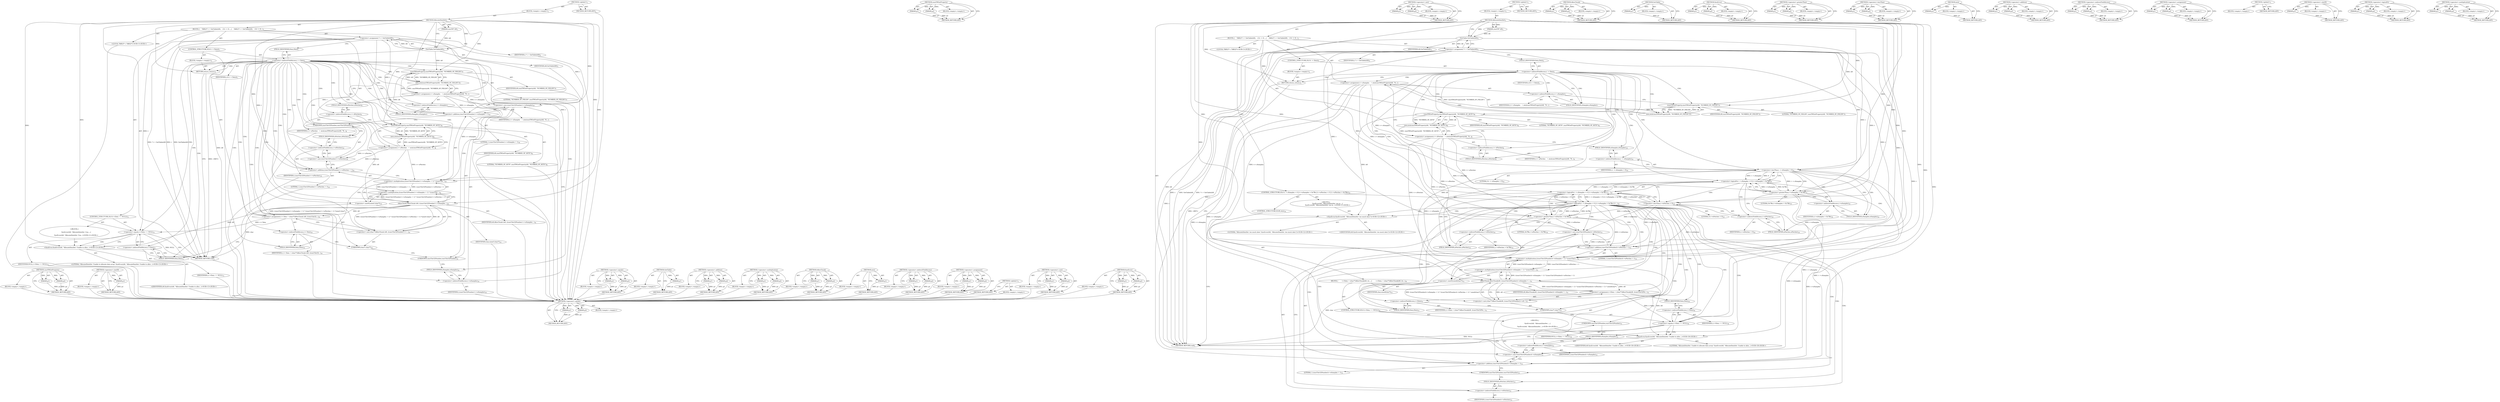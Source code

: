 digraph "&lt;operator&gt;.multiplication" {
vulnerable_121 [label=<(METHOD,cmsIT8GetProperty)>];
vulnerable_122 [label=<(PARAM,p1)>];
vulnerable_123 [label=<(PARAM,p2)>];
vulnerable_124 [label=<(BLOCK,&lt;empty&gt;,&lt;empty&gt;)>];
vulnerable_125 [label=<(METHOD_RETURN,ANY)>];
vulnerable_146 [label=<(METHOD,&lt;operator&gt;.sizeOf)>];
vulnerable_147 [label=<(PARAM,p1)>];
vulnerable_148 [label=<(BLOCK,&lt;empty&gt;,&lt;empty&gt;)>];
vulnerable_149 [label=<(METHOD_RETURN,ANY)>];
vulnerable_6 [label=<(METHOD,&lt;global&gt;)<SUB>1</SUB>>];
vulnerable_7 [label=<(BLOCK,&lt;empty&gt;,&lt;empty&gt;)<SUB>1</SUB>>];
vulnerable_8 [label=<(METHOD,AllocateDataSet)<SUB>1</SUB>>];
vulnerable_9 [label=<(PARAM,cmsIT8* it8)<SUB>1</SUB>>];
vulnerable_10 [label=<(BLOCK,{
    TABLE* t = GetTable(it8);

    if (t -&gt; D...,{
    TABLE* t = GetTable(it8);

    if (t -&gt; D...)<SUB>2</SUB>>];
vulnerable_11 [label="<(LOCAL,TABLE* t: TABLE*)<SUB>3</SUB>>"];
vulnerable_12 [label=<(&lt;operator&gt;.assignment,* t = GetTable(it8))<SUB>3</SUB>>];
vulnerable_13 [label=<(IDENTIFIER,t,* t = GetTable(it8))<SUB>3</SUB>>];
vulnerable_14 [label=<(GetTable,GetTable(it8))<SUB>3</SUB>>];
vulnerable_15 [label=<(IDENTIFIER,it8,GetTable(it8))<SUB>3</SUB>>];
vulnerable_16 [label=<(CONTROL_STRUCTURE,IF,if (t -&gt; Data))<SUB>5</SUB>>];
vulnerable_17 [label=<(&lt;operator&gt;.indirectFieldAccess,t -&gt; Data)<SUB>5</SUB>>];
vulnerable_18 [label=<(IDENTIFIER,t,if (t -&gt; Data))<SUB>5</SUB>>];
vulnerable_19 [label=<(FIELD_IDENTIFIER,Data,Data)<SUB>5</SUB>>];
vulnerable_20 [label=<(BLOCK,&lt;empty&gt;,&lt;empty&gt;)<SUB>5</SUB>>];
vulnerable_21 [label=<(RETURN,return;,return;)<SUB>5</SUB>>];
vulnerable_22 [label=<(&lt;operator&gt;.assignment,t-&gt; nSamples   = atoi(cmsIT8GetProperty(it8, &quot;N...)<SUB>7</SUB>>];
vulnerable_23 [label=<(&lt;operator&gt;.indirectFieldAccess,t-&gt; nSamples)<SUB>7</SUB>>];
vulnerable_24 [label=<(IDENTIFIER,t,t-&gt; nSamples   = atoi(cmsIT8GetProperty(it8, &quot;N...)<SUB>7</SUB>>];
vulnerable_25 [label=<(FIELD_IDENTIFIER,nSamples,nSamples)<SUB>7</SUB>>];
vulnerable_26 [label=<(atoi,atoi(cmsIT8GetProperty(it8, &quot;NUMBER_OF_FIELDS&quot;)))<SUB>7</SUB>>];
vulnerable_27 [label=<(cmsIT8GetProperty,cmsIT8GetProperty(it8, &quot;NUMBER_OF_FIELDS&quot;))<SUB>7</SUB>>];
vulnerable_28 [label=<(IDENTIFIER,it8,cmsIT8GetProperty(it8, &quot;NUMBER_OF_FIELDS&quot;))<SUB>7</SUB>>];
vulnerable_29 [label=<(LITERAL,&quot;NUMBER_OF_FIELDS&quot;,cmsIT8GetProperty(it8, &quot;NUMBER_OF_FIELDS&quot;))<SUB>7</SUB>>];
vulnerable_30 [label=<(&lt;operator&gt;.assignment,t-&gt; nPatches   = atoi(cmsIT8GetProperty(it8, &quot;N...)<SUB>8</SUB>>];
vulnerable_31 [label=<(&lt;operator&gt;.indirectFieldAccess,t-&gt; nPatches)<SUB>8</SUB>>];
vulnerable_32 [label=<(IDENTIFIER,t,t-&gt; nPatches   = atoi(cmsIT8GetProperty(it8, &quot;N...)<SUB>8</SUB>>];
vulnerable_33 [label=<(FIELD_IDENTIFIER,nPatches,nPatches)<SUB>8</SUB>>];
vulnerable_34 [label=<(atoi,atoi(cmsIT8GetProperty(it8, &quot;NUMBER_OF_SETS&quot;)))<SUB>8</SUB>>];
vulnerable_35 [label=<(cmsIT8GetProperty,cmsIT8GetProperty(it8, &quot;NUMBER_OF_SETS&quot;))<SUB>8</SUB>>];
vulnerable_36 [label=<(IDENTIFIER,it8,cmsIT8GetProperty(it8, &quot;NUMBER_OF_SETS&quot;))<SUB>8</SUB>>];
vulnerable_37 [label=<(LITERAL,&quot;NUMBER_OF_SETS&quot;,cmsIT8GetProperty(it8, &quot;NUMBER_OF_SETS&quot;))<SUB>8</SUB>>];
vulnerable_38 [label=<(&lt;operator&gt;.assignment,t-&gt; Data = (char**)AllocChunk (it8, ((cmsUInt32...)<SUB>10</SUB>>];
vulnerable_39 [label=<(&lt;operator&gt;.indirectFieldAccess,t-&gt; Data)<SUB>10</SUB>>];
vulnerable_40 [label=<(IDENTIFIER,t,t-&gt; Data = (char**)AllocChunk (it8, ((cmsUInt32...)<SUB>10</SUB>>];
vulnerable_41 [label=<(FIELD_IDENTIFIER,Data,Data)<SUB>10</SUB>>];
vulnerable_42 [label=<(&lt;operator&gt;.cast,(char**)AllocChunk (it8, ((cmsUInt32Number) t-&gt;...)<SUB>10</SUB>>];
vulnerable_43 [label=<(UNKNOWN,char**,char**)<SUB>10</SUB>>];
vulnerable_44 [label=<(AllocChunk,AllocChunk (it8, ((cmsUInt32Number) t-&gt;nSamples...)<SUB>10</SUB>>];
vulnerable_45 [label=<(IDENTIFIER,it8,AllocChunk (it8, ((cmsUInt32Number) t-&gt;nSamples...)<SUB>10</SUB>>];
vulnerable_46 [label=<(&lt;operator&gt;.multiplication,((cmsUInt32Number) t-&gt;nSamples + 1) * ((cmsUInt...)<SUB>10</SUB>>];
vulnerable_47 [label=<(&lt;operator&gt;.multiplication,((cmsUInt32Number) t-&gt;nSamples + 1) * ((cmsUInt...)<SUB>10</SUB>>];
vulnerable_48 [label=<(&lt;operator&gt;.addition,(cmsUInt32Number) t-&gt;nSamples + 1)<SUB>10</SUB>>];
vulnerable_49 [label=<(&lt;operator&gt;.cast,(cmsUInt32Number) t-&gt;nSamples)<SUB>10</SUB>>];
vulnerable_50 [label=<(UNKNOWN,cmsUInt32Number,cmsUInt32Number)<SUB>10</SUB>>];
vulnerable_51 [label=<(&lt;operator&gt;.indirectFieldAccess,t-&gt;nSamples)<SUB>10</SUB>>];
vulnerable_52 [label=<(IDENTIFIER,t,(cmsUInt32Number) t-&gt;nSamples)<SUB>10</SUB>>];
vulnerable_53 [label=<(FIELD_IDENTIFIER,nSamples,nSamples)<SUB>10</SUB>>];
vulnerable_54 [label=<(LITERAL,1,(cmsUInt32Number) t-&gt;nSamples + 1)<SUB>10</SUB>>];
vulnerable_55 [label=<(&lt;operator&gt;.addition,(cmsUInt32Number) t-&gt;nPatches + 1)<SUB>10</SUB>>];
vulnerable_56 [label=<(&lt;operator&gt;.cast,(cmsUInt32Number) t-&gt;nPatches)<SUB>10</SUB>>];
vulnerable_57 [label=<(UNKNOWN,cmsUInt32Number,cmsUInt32Number)<SUB>10</SUB>>];
vulnerable_58 [label=<(&lt;operator&gt;.indirectFieldAccess,t-&gt;nPatches)<SUB>10</SUB>>];
vulnerable_59 [label=<(IDENTIFIER,t,(cmsUInt32Number) t-&gt;nPatches)<SUB>10</SUB>>];
vulnerable_60 [label=<(FIELD_IDENTIFIER,nPatches,nPatches)<SUB>10</SUB>>];
vulnerable_61 [label=<(LITERAL,1,(cmsUInt32Number) t-&gt;nPatches + 1)<SUB>10</SUB>>];
vulnerable_62 [label=<(&lt;operator&gt;.sizeOf,sizeof (char*))<SUB>10</SUB>>];
vulnerable_63 [label=<(IDENTIFIER,char,sizeof (char*))<SUB>10</SUB>>];
vulnerable_64 [label=<(CONTROL_STRUCTURE,IF,if (t-&gt;Data == NULL))<SUB>11</SUB>>];
vulnerable_65 [label=<(&lt;operator&gt;.equals,t-&gt;Data == NULL)<SUB>11</SUB>>];
vulnerable_66 [label=<(&lt;operator&gt;.indirectFieldAccess,t-&gt;Data)<SUB>11</SUB>>];
vulnerable_67 [label=<(IDENTIFIER,t,t-&gt;Data == NULL)<SUB>11</SUB>>];
vulnerable_68 [label=<(FIELD_IDENTIFIER,Data,Data)<SUB>11</SUB>>];
vulnerable_69 [label=<(IDENTIFIER,NULL,t-&gt;Data == NULL)<SUB>11</SUB>>];
vulnerable_70 [label="<(BLOCK,{
 
        SynError(it8, &quot;AllocateDataSet: Una...,{
 
        SynError(it8, &quot;AllocateDataSet: Una...)<SUB>11</SUB>>"];
vulnerable_71 [label="<(SynError,SynError(it8, &quot;AllocateDataSet: Unable to alloc...)<SUB>13</SUB>>"];
vulnerable_72 [label="<(IDENTIFIER,it8,SynError(it8, &quot;AllocateDataSet: Unable to alloc...)<SUB>13</SUB>>"];
vulnerable_73 [label="<(LITERAL,&quot;AllocateDataSet: Unable to allocate data array&quot;,SynError(it8, &quot;AllocateDataSet: Unable to alloc...)<SUB>13</SUB>>"];
vulnerable_74 [label=<(METHOD_RETURN,void)<SUB>1</SUB>>];
vulnerable_76 [label=<(METHOD_RETURN,ANY)<SUB>1</SUB>>];
vulnerable_150 [label=<(METHOD,&lt;operator&gt;.equals)>];
vulnerable_151 [label=<(PARAM,p1)>];
vulnerable_152 [label=<(PARAM,p2)>];
vulnerable_153 [label=<(BLOCK,&lt;empty&gt;,&lt;empty&gt;)>];
vulnerable_154 [label=<(METHOD_RETURN,ANY)>];
vulnerable_108 [label=<(METHOD,GetTable)>];
vulnerable_109 [label=<(PARAM,p1)>];
vulnerable_110 [label=<(BLOCK,&lt;empty&gt;,&lt;empty&gt;)>];
vulnerable_111 [label=<(METHOD_RETURN,ANY)>];
vulnerable_141 [label=<(METHOD,&lt;operator&gt;.addition)>];
vulnerable_142 [label=<(PARAM,p1)>];
vulnerable_143 [label=<(PARAM,p2)>];
vulnerable_144 [label=<(BLOCK,&lt;empty&gt;,&lt;empty&gt;)>];
vulnerable_145 [label=<(METHOD_RETURN,ANY)>];
vulnerable_136 [label=<(METHOD,&lt;operator&gt;.multiplication)>];
vulnerable_137 [label=<(PARAM,p1)>];
vulnerable_138 [label=<(PARAM,p2)>];
vulnerable_139 [label=<(BLOCK,&lt;empty&gt;,&lt;empty&gt;)>];
vulnerable_140 [label=<(METHOD_RETURN,ANY)>];
vulnerable_131 [label=<(METHOD,AllocChunk)>];
vulnerable_132 [label=<(PARAM,p1)>];
vulnerable_133 [label=<(PARAM,p2)>];
vulnerable_134 [label=<(BLOCK,&lt;empty&gt;,&lt;empty&gt;)>];
vulnerable_135 [label=<(METHOD_RETURN,ANY)>];
vulnerable_117 [label=<(METHOD,atoi)>];
vulnerable_118 [label=<(PARAM,p1)>];
vulnerable_119 [label=<(BLOCK,&lt;empty&gt;,&lt;empty&gt;)>];
vulnerable_120 [label=<(METHOD_RETURN,ANY)>];
vulnerable_112 [label=<(METHOD,&lt;operator&gt;.indirectFieldAccess)>];
vulnerable_113 [label=<(PARAM,p1)>];
vulnerable_114 [label=<(PARAM,p2)>];
vulnerable_115 [label=<(BLOCK,&lt;empty&gt;,&lt;empty&gt;)>];
vulnerable_116 [label=<(METHOD_RETURN,ANY)>];
vulnerable_103 [label=<(METHOD,&lt;operator&gt;.assignment)>];
vulnerable_104 [label=<(PARAM,p1)>];
vulnerable_105 [label=<(PARAM,p2)>];
vulnerable_106 [label=<(BLOCK,&lt;empty&gt;,&lt;empty&gt;)>];
vulnerable_107 [label=<(METHOD_RETURN,ANY)>];
vulnerable_97 [label=<(METHOD,&lt;global&gt;)<SUB>1</SUB>>];
vulnerable_98 [label=<(BLOCK,&lt;empty&gt;,&lt;empty&gt;)>];
vulnerable_99 [label=<(METHOD_RETURN,ANY)>];
vulnerable_126 [label=<(METHOD,&lt;operator&gt;.cast)>];
vulnerable_127 [label=<(PARAM,p1)>];
vulnerable_128 [label=<(PARAM,p2)>];
vulnerable_129 [label=<(BLOCK,&lt;empty&gt;,&lt;empty&gt;)>];
vulnerable_130 [label=<(METHOD_RETURN,ANY)>];
vulnerable_155 [label=<(METHOD,SynError)>];
vulnerable_156 [label=<(PARAM,p1)>];
vulnerable_157 [label=<(PARAM,p2)>];
vulnerable_158 [label=<(BLOCK,&lt;empty&gt;,&lt;empty&gt;)>];
vulnerable_159 [label=<(METHOD_RETURN,ANY)>];
fixed_202 [label=<(METHOD,&lt;operator&gt;.equals)>];
fixed_203 [label=<(PARAM,p1)>];
fixed_204 [label=<(PARAM,p2)>];
fixed_205 [label=<(BLOCK,&lt;empty&gt;,&lt;empty&gt;)>];
fixed_206 [label=<(METHOD_RETURN,ANY)>];
fixed_153 [label=<(METHOD,cmsIT8GetProperty)>];
fixed_154 [label=<(PARAM,p1)>];
fixed_155 [label=<(PARAM,p2)>];
fixed_156 [label=<(BLOCK,&lt;empty&gt;,&lt;empty&gt;)>];
fixed_157 [label=<(METHOD_RETURN,ANY)>];
fixed_178 [label=<(METHOD,&lt;operator&gt;.cast)>];
fixed_179 [label=<(PARAM,p1)>];
fixed_180 [label=<(PARAM,p2)>];
fixed_181 [label=<(BLOCK,&lt;empty&gt;,&lt;empty&gt;)>];
fixed_182 [label=<(METHOD_RETURN,ANY)>];
fixed_6 [label=<(METHOD,&lt;global&gt;)<SUB>1</SUB>>];
fixed_7 [label=<(BLOCK,&lt;empty&gt;,&lt;empty&gt;)<SUB>1</SUB>>];
fixed_8 [label=<(METHOD,AllocateDataSet)<SUB>1</SUB>>];
fixed_9 [label=<(PARAM,cmsIT8* it8)<SUB>1</SUB>>];
fixed_10 [label=<(BLOCK,{
    TABLE* t = GetTable(it8);

    if (t -&gt; D...,{
    TABLE* t = GetTable(it8);

    if (t -&gt; D...)<SUB>2</SUB>>];
fixed_11 [label="<(LOCAL,TABLE* t: TABLE*)<SUB>3</SUB>>"];
fixed_12 [label=<(&lt;operator&gt;.assignment,* t = GetTable(it8))<SUB>3</SUB>>];
fixed_13 [label=<(IDENTIFIER,t,* t = GetTable(it8))<SUB>3</SUB>>];
fixed_14 [label=<(GetTable,GetTable(it8))<SUB>3</SUB>>];
fixed_15 [label=<(IDENTIFIER,it8,GetTable(it8))<SUB>3</SUB>>];
fixed_16 [label=<(CONTROL_STRUCTURE,IF,if (t -&gt; Data))<SUB>5</SUB>>];
fixed_17 [label=<(&lt;operator&gt;.indirectFieldAccess,t -&gt; Data)<SUB>5</SUB>>];
fixed_18 [label=<(IDENTIFIER,t,if (t -&gt; Data))<SUB>5</SUB>>];
fixed_19 [label=<(FIELD_IDENTIFIER,Data,Data)<SUB>5</SUB>>];
fixed_20 [label=<(BLOCK,&lt;empty&gt;,&lt;empty&gt;)<SUB>5</SUB>>];
fixed_21 [label=<(RETURN,return;,return;)<SUB>5</SUB>>];
fixed_22 [label=<(&lt;operator&gt;.assignment,t-&gt; nSamples   = atoi(cmsIT8GetProperty(it8, &quot;N...)<SUB>7</SUB>>];
fixed_23 [label=<(&lt;operator&gt;.indirectFieldAccess,t-&gt; nSamples)<SUB>7</SUB>>];
fixed_24 [label=<(IDENTIFIER,t,t-&gt; nSamples   = atoi(cmsIT8GetProperty(it8, &quot;N...)<SUB>7</SUB>>];
fixed_25 [label=<(FIELD_IDENTIFIER,nSamples,nSamples)<SUB>7</SUB>>];
fixed_26 [label=<(atoi,atoi(cmsIT8GetProperty(it8, &quot;NUMBER_OF_FIELDS&quot;)))<SUB>7</SUB>>];
fixed_27 [label=<(cmsIT8GetProperty,cmsIT8GetProperty(it8, &quot;NUMBER_OF_FIELDS&quot;))<SUB>7</SUB>>];
fixed_28 [label=<(IDENTIFIER,it8,cmsIT8GetProperty(it8, &quot;NUMBER_OF_FIELDS&quot;))<SUB>7</SUB>>];
fixed_29 [label=<(LITERAL,&quot;NUMBER_OF_FIELDS&quot;,cmsIT8GetProperty(it8, &quot;NUMBER_OF_FIELDS&quot;))<SUB>7</SUB>>];
fixed_30 [label=<(&lt;operator&gt;.assignment,t-&gt; nPatches   = atoi(cmsIT8GetProperty(it8, &quot;N...)<SUB>8</SUB>>];
fixed_31 [label=<(&lt;operator&gt;.indirectFieldAccess,t-&gt; nPatches)<SUB>8</SUB>>];
fixed_32 [label=<(IDENTIFIER,t,t-&gt; nPatches   = atoi(cmsIT8GetProperty(it8, &quot;N...)<SUB>8</SUB>>];
fixed_33 [label=<(FIELD_IDENTIFIER,nPatches,nPatches)<SUB>8</SUB>>];
fixed_34 [label=<(atoi,atoi(cmsIT8GetProperty(it8, &quot;NUMBER_OF_SETS&quot;)))<SUB>8</SUB>>];
fixed_35 [label=<(cmsIT8GetProperty,cmsIT8GetProperty(it8, &quot;NUMBER_OF_SETS&quot;))<SUB>8</SUB>>];
fixed_36 [label=<(IDENTIFIER,it8,cmsIT8GetProperty(it8, &quot;NUMBER_OF_SETS&quot;))<SUB>8</SUB>>];
fixed_37 [label=<(LITERAL,&quot;NUMBER_OF_SETS&quot;,cmsIT8GetProperty(it8, &quot;NUMBER_OF_SETS&quot;))<SUB>8</SUB>>];
fixed_38 [label=<(CONTROL_STRUCTURE,IF,if (t -&gt; nSamples &lt; 0 || t-&gt;nSamples &gt; 0x7ffe || t-&gt;nPatches &lt; 0 || t-&gt;nPatches &gt; 0x7ffe))<SUB>10</SUB>>];
fixed_39 [label=<(&lt;operator&gt;.logicalOr,t -&gt; nSamples &lt; 0 || t-&gt;nSamples &gt; 0x7ffe || t-...)<SUB>10</SUB>>];
fixed_40 [label=<(&lt;operator&gt;.logicalOr,t -&gt; nSamples &lt; 0 || t-&gt;nSamples &gt; 0x7ffe || t-...)<SUB>10</SUB>>];
fixed_41 [label=<(&lt;operator&gt;.logicalOr,t -&gt; nSamples &lt; 0 || t-&gt;nSamples &gt; 0x7ffe)<SUB>10</SUB>>];
fixed_42 [label=<(&lt;operator&gt;.lessThan,t -&gt; nSamples &lt; 0)<SUB>10</SUB>>];
fixed_43 [label=<(&lt;operator&gt;.indirectFieldAccess,t -&gt; nSamples)<SUB>10</SUB>>];
fixed_44 [label=<(IDENTIFIER,t,t -&gt; nSamples &lt; 0)<SUB>10</SUB>>];
fixed_45 [label=<(FIELD_IDENTIFIER,nSamples,nSamples)<SUB>10</SUB>>];
fixed_46 [label=<(LITERAL,0,t -&gt; nSamples &lt; 0)<SUB>10</SUB>>];
fixed_47 [label=<(&lt;operator&gt;.greaterThan,t-&gt;nSamples &gt; 0x7ffe)<SUB>10</SUB>>];
fixed_48 [label=<(&lt;operator&gt;.indirectFieldAccess,t-&gt;nSamples)<SUB>10</SUB>>];
fixed_49 [label=<(IDENTIFIER,t,t-&gt;nSamples &gt; 0x7ffe)<SUB>10</SUB>>];
fixed_50 [label=<(FIELD_IDENTIFIER,nSamples,nSamples)<SUB>10</SUB>>];
fixed_51 [label=<(LITERAL,0x7ffe,t-&gt;nSamples &gt; 0x7ffe)<SUB>10</SUB>>];
fixed_52 [label=<(&lt;operator&gt;.lessThan,t-&gt;nPatches &lt; 0)<SUB>10</SUB>>];
fixed_53 [label=<(&lt;operator&gt;.indirectFieldAccess,t-&gt;nPatches)<SUB>10</SUB>>];
fixed_54 [label=<(IDENTIFIER,t,t-&gt;nPatches &lt; 0)<SUB>10</SUB>>];
fixed_55 [label=<(FIELD_IDENTIFIER,nPatches,nPatches)<SUB>10</SUB>>];
fixed_56 [label=<(LITERAL,0,t-&gt;nPatches &lt; 0)<SUB>10</SUB>>];
fixed_57 [label=<(&lt;operator&gt;.greaterThan,t-&gt;nPatches &gt; 0x7ffe)<SUB>10</SUB>>];
fixed_58 [label=<(&lt;operator&gt;.indirectFieldAccess,t-&gt;nPatches)<SUB>10</SUB>>];
fixed_59 [label=<(IDENTIFIER,t,t-&gt;nPatches &gt; 0x7ffe)<SUB>10</SUB>>];
fixed_60 [label=<(FIELD_IDENTIFIER,nPatches,nPatches)<SUB>10</SUB>>];
fixed_61 [label=<(LITERAL,0x7ffe,t-&gt;nPatches &gt; 0x7ffe)<SUB>10</SUB>>];
fixed_62 [label="<(BLOCK,{
        SynError(it8, &quot;AllocateDataSet: too m...,{
        SynError(it8, &quot;AllocateDataSet: too m...)<SUB>11</SUB>>"];
fixed_63 [label="<(SynError,SynError(it8, &quot;AllocateDataSet: too much data&quot;))<SUB>12</SUB>>"];
fixed_64 [label="<(IDENTIFIER,it8,SynError(it8, &quot;AllocateDataSet: too much data&quot;))<SUB>12</SUB>>"];
fixed_65 [label="<(LITERAL,&quot;AllocateDataSet: too much data&quot;,SynError(it8, &quot;AllocateDataSet: too much data&quot;))<SUB>12</SUB>>"];
fixed_66 [label=<(CONTROL_STRUCTURE,ELSE,else)<SUB>14</SUB>>];
fixed_67 [label=<(BLOCK,{
        t-&gt;Data = (char**)AllocChunk(it8, ((c...,{
        t-&gt;Data = (char**)AllocChunk(it8, ((c...)<SUB>14</SUB>>];
fixed_68 [label=<(&lt;operator&gt;.assignment,t-&gt;Data = (char**)AllocChunk(it8, ((cmsUInt32Nu...)<SUB>15</SUB>>];
fixed_69 [label=<(&lt;operator&gt;.indirectFieldAccess,t-&gt;Data)<SUB>15</SUB>>];
fixed_70 [label=<(IDENTIFIER,t,t-&gt;Data = (char**)AllocChunk(it8, ((cmsUInt32Nu...)<SUB>15</SUB>>];
fixed_71 [label=<(FIELD_IDENTIFIER,Data,Data)<SUB>15</SUB>>];
fixed_72 [label=<(&lt;operator&gt;.cast,(char**)AllocChunk(it8, ((cmsUInt32Number)t-&gt;nS...)<SUB>15</SUB>>];
fixed_73 [label=<(UNKNOWN,char**,char**)<SUB>15</SUB>>];
fixed_74 [label=<(AllocChunk,AllocChunk(it8, ((cmsUInt32Number)t-&gt;nSamples +...)<SUB>15</SUB>>];
fixed_75 [label=<(IDENTIFIER,it8,AllocChunk(it8, ((cmsUInt32Number)t-&gt;nSamples +...)<SUB>15</SUB>>];
fixed_76 [label=<(&lt;operator&gt;.multiplication,((cmsUInt32Number)t-&gt;nSamples + 1) * ((cmsUInt3...)<SUB>15</SUB>>];
fixed_77 [label=<(&lt;operator&gt;.multiplication,((cmsUInt32Number)t-&gt;nSamples + 1) * ((cmsUInt3...)<SUB>15</SUB>>];
fixed_78 [label=<(&lt;operator&gt;.addition,(cmsUInt32Number)t-&gt;nSamples + 1)<SUB>15</SUB>>];
fixed_79 [label=<(&lt;operator&gt;.cast,(cmsUInt32Number)t-&gt;nSamples)<SUB>15</SUB>>];
fixed_80 [label=<(UNKNOWN,cmsUInt32Number,cmsUInt32Number)<SUB>15</SUB>>];
fixed_81 [label=<(&lt;operator&gt;.indirectFieldAccess,t-&gt;nSamples)<SUB>15</SUB>>];
fixed_82 [label=<(IDENTIFIER,t,(cmsUInt32Number)t-&gt;nSamples)<SUB>15</SUB>>];
fixed_83 [label=<(FIELD_IDENTIFIER,nSamples,nSamples)<SUB>15</SUB>>];
fixed_84 [label=<(LITERAL,1,(cmsUInt32Number)t-&gt;nSamples + 1)<SUB>15</SUB>>];
fixed_85 [label=<(&lt;operator&gt;.addition,(cmsUInt32Number)t-&gt;nPatches + 1)<SUB>15</SUB>>];
fixed_86 [label=<(&lt;operator&gt;.cast,(cmsUInt32Number)t-&gt;nPatches)<SUB>15</SUB>>];
fixed_87 [label=<(UNKNOWN,cmsUInt32Number,cmsUInt32Number)<SUB>15</SUB>>];
fixed_88 [label=<(&lt;operator&gt;.indirectFieldAccess,t-&gt;nPatches)<SUB>15</SUB>>];
fixed_89 [label=<(IDENTIFIER,t,(cmsUInt32Number)t-&gt;nPatches)<SUB>15</SUB>>];
fixed_90 [label=<(FIELD_IDENTIFIER,nPatches,nPatches)<SUB>15</SUB>>];
fixed_91 [label=<(LITERAL,1,(cmsUInt32Number)t-&gt;nPatches + 1)<SUB>15</SUB>>];
fixed_92 [label=<(&lt;operator&gt;.sizeOf,sizeof(char*))<SUB>15</SUB>>];
fixed_93 [label=<(IDENTIFIER,char,sizeof(char*))<SUB>15</SUB>>];
fixed_94 [label=<(CONTROL_STRUCTURE,IF,if (t-&gt;Data == NULL))<SUB>16</SUB>>];
fixed_95 [label=<(&lt;operator&gt;.equals,t-&gt;Data == NULL)<SUB>16</SUB>>];
fixed_96 [label=<(&lt;operator&gt;.indirectFieldAccess,t-&gt;Data)<SUB>16</SUB>>];
fixed_97 [label=<(IDENTIFIER,t,t-&gt;Data == NULL)<SUB>16</SUB>>];
fixed_98 [label=<(FIELD_IDENTIFIER,Data,Data)<SUB>16</SUB>>];
fixed_99 [label=<(IDENTIFIER,NULL,t-&gt;Data == NULL)<SUB>16</SUB>>];
fixed_100 [label="<(BLOCK,{
 
            SynError(it8, &quot;AllocateDataSet:...,{
 
            SynError(it8, &quot;AllocateDataSet:...)<SUB>16</SUB>>"];
fixed_101 [label="<(SynError,SynError(it8, &quot;AllocateDataSet: Unable to alloc...)<SUB>18</SUB>>"];
fixed_102 [label="<(IDENTIFIER,it8,SynError(it8, &quot;AllocateDataSet: Unable to alloc...)<SUB>18</SUB>>"];
fixed_103 [label="<(LITERAL,&quot;AllocateDataSet: Unable to allocate data array&quot;,SynError(it8, &quot;AllocateDataSet: Unable to alloc...)<SUB>18</SUB>>"];
fixed_104 [label=<(METHOD_RETURN,void)<SUB>1</SUB>>];
fixed_106 [label=<(METHOD_RETURN,ANY)<SUB>1</SUB>>];
fixed_183 [label=<(METHOD,AllocChunk)>];
fixed_184 [label=<(PARAM,p1)>];
fixed_185 [label=<(PARAM,p2)>];
fixed_186 [label=<(BLOCK,&lt;empty&gt;,&lt;empty&gt;)>];
fixed_187 [label=<(METHOD_RETURN,ANY)>];
fixed_140 [label=<(METHOD,GetTable)>];
fixed_141 [label=<(PARAM,p1)>];
fixed_142 [label=<(BLOCK,&lt;empty&gt;,&lt;empty&gt;)>];
fixed_143 [label=<(METHOD_RETURN,ANY)>];
fixed_173 [label=<(METHOD,SynError)>];
fixed_174 [label=<(PARAM,p1)>];
fixed_175 [label=<(PARAM,p2)>];
fixed_176 [label=<(BLOCK,&lt;empty&gt;,&lt;empty&gt;)>];
fixed_177 [label=<(METHOD_RETURN,ANY)>];
fixed_168 [label=<(METHOD,&lt;operator&gt;.greaterThan)>];
fixed_169 [label=<(PARAM,p1)>];
fixed_170 [label=<(PARAM,p2)>];
fixed_171 [label=<(BLOCK,&lt;empty&gt;,&lt;empty&gt;)>];
fixed_172 [label=<(METHOD_RETURN,ANY)>];
fixed_163 [label=<(METHOD,&lt;operator&gt;.lessThan)>];
fixed_164 [label=<(PARAM,p1)>];
fixed_165 [label=<(PARAM,p2)>];
fixed_166 [label=<(BLOCK,&lt;empty&gt;,&lt;empty&gt;)>];
fixed_167 [label=<(METHOD_RETURN,ANY)>];
fixed_149 [label=<(METHOD,atoi)>];
fixed_150 [label=<(PARAM,p1)>];
fixed_151 [label=<(BLOCK,&lt;empty&gt;,&lt;empty&gt;)>];
fixed_152 [label=<(METHOD_RETURN,ANY)>];
fixed_193 [label=<(METHOD,&lt;operator&gt;.addition)>];
fixed_194 [label=<(PARAM,p1)>];
fixed_195 [label=<(PARAM,p2)>];
fixed_196 [label=<(BLOCK,&lt;empty&gt;,&lt;empty&gt;)>];
fixed_197 [label=<(METHOD_RETURN,ANY)>];
fixed_144 [label=<(METHOD,&lt;operator&gt;.indirectFieldAccess)>];
fixed_145 [label=<(PARAM,p1)>];
fixed_146 [label=<(PARAM,p2)>];
fixed_147 [label=<(BLOCK,&lt;empty&gt;,&lt;empty&gt;)>];
fixed_148 [label=<(METHOD_RETURN,ANY)>];
fixed_135 [label=<(METHOD,&lt;operator&gt;.assignment)>];
fixed_136 [label=<(PARAM,p1)>];
fixed_137 [label=<(PARAM,p2)>];
fixed_138 [label=<(BLOCK,&lt;empty&gt;,&lt;empty&gt;)>];
fixed_139 [label=<(METHOD_RETURN,ANY)>];
fixed_129 [label=<(METHOD,&lt;global&gt;)<SUB>1</SUB>>];
fixed_130 [label=<(BLOCK,&lt;empty&gt;,&lt;empty&gt;)>];
fixed_131 [label=<(METHOD_RETURN,ANY)>];
fixed_198 [label=<(METHOD,&lt;operator&gt;.sizeOf)>];
fixed_199 [label=<(PARAM,p1)>];
fixed_200 [label=<(BLOCK,&lt;empty&gt;,&lt;empty&gt;)>];
fixed_201 [label=<(METHOD_RETURN,ANY)>];
fixed_158 [label=<(METHOD,&lt;operator&gt;.logicalOr)>];
fixed_159 [label=<(PARAM,p1)>];
fixed_160 [label=<(PARAM,p2)>];
fixed_161 [label=<(BLOCK,&lt;empty&gt;,&lt;empty&gt;)>];
fixed_162 [label=<(METHOD_RETURN,ANY)>];
fixed_188 [label=<(METHOD,&lt;operator&gt;.multiplication)>];
fixed_189 [label=<(PARAM,p1)>];
fixed_190 [label=<(PARAM,p2)>];
fixed_191 [label=<(BLOCK,&lt;empty&gt;,&lt;empty&gt;)>];
fixed_192 [label=<(METHOD_RETURN,ANY)>];
vulnerable_121 -> vulnerable_122  [key=0, label="AST: "];
vulnerable_121 -> vulnerable_122  [key=1, label="DDG: "];
vulnerable_121 -> vulnerable_124  [key=0, label="AST: "];
vulnerable_121 -> vulnerable_123  [key=0, label="AST: "];
vulnerable_121 -> vulnerable_123  [key=1, label="DDG: "];
vulnerable_121 -> vulnerable_125  [key=0, label="AST: "];
vulnerable_121 -> vulnerable_125  [key=1, label="CFG: "];
vulnerable_122 -> vulnerable_125  [key=0, label="DDG: p1"];
vulnerable_123 -> vulnerable_125  [key=0, label="DDG: p2"];
vulnerable_124 -> fixed_202  [key=0];
vulnerable_125 -> fixed_202  [key=0];
vulnerable_146 -> vulnerable_147  [key=0, label="AST: "];
vulnerable_146 -> vulnerable_147  [key=1, label="DDG: "];
vulnerable_146 -> vulnerable_148  [key=0, label="AST: "];
vulnerable_146 -> vulnerable_149  [key=0, label="AST: "];
vulnerable_146 -> vulnerable_149  [key=1, label="CFG: "];
vulnerable_147 -> vulnerable_149  [key=0, label="DDG: p1"];
vulnerable_148 -> fixed_202  [key=0];
vulnerable_149 -> fixed_202  [key=0];
vulnerable_6 -> vulnerable_7  [key=0, label="AST: "];
vulnerable_6 -> vulnerable_76  [key=0, label="AST: "];
vulnerable_6 -> vulnerable_76  [key=1, label="CFG: "];
vulnerable_7 -> vulnerable_8  [key=0, label="AST: "];
vulnerable_8 -> vulnerable_9  [key=0, label="AST: "];
vulnerable_8 -> vulnerable_9  [key=1, label="DDG: "];
vulnerable_8 -> vulnerable_10  [key=0, label="AST: "];
vulnerable_8 -> vulnerable_74  [key=0, label="AST: "];
vulnerable_8 -> vulnerable_14  [key=0, label="CFG: "];
vulnerable_8 -> vulnerable_14  [key=1, label="DDG: "];
vulnerable_8 -> vulnerable_21  [key=0, label="DDG: "];
vulnerable_8 -> vulnerable_65  [key=0, label="DDG: "];
vulnerable_8 -> vulnerable_27  [key=0, label="DDG: "];
vulnerable_8 -> vulnerable_35  [key=0, label="DDG: "];
vulnerable_8 -> vulnerable_44  [key=0, label="DDG: "];
vulnerable_8 -> vulnerable_71  [key=0, label="DDG: "];
vulnerable_8 -> vulnerable_47  [key=0, label="DDG: "];
vulnerable_8 -> vulnerable_48  [key=0, label="DDG: "];
vulnerable_8 -> vulnerable_55  [key=0, label="DDG: "];
vulnerable_9 -> vulnerable_14  [key=0, label="DDG: it8"];
vulnerable_10 -> vulnerable_11  [key=0, label="AST: "];
vulnerable_10 -> vulnerable_12  [key=0, label="AST: "];
vulnerable_10 -> vulnerable_16  [key=0, label="AST: "];
vulnerable_10 -> vulnerable_22  [key=0, label="AST: "];
vulnerable_10 -> vulnerable_30  [key=0, label="AST: "];
vulnerable_10 -> vulnerable_38  [key=0, label="AST: "];
vulnerable_10 -> vulnerable_64  [key=0, label="AST: "];
vulnerable_11 -> fixed_202  [key=0];
vulnerable_12 -> vulnerable_13  [key=0, label="AST: "];
vulnerable_12 -> vulnerable_14  [key=0, label="AST: "];
vulnerable_12 -> vulnerable_19  [key=0, label="CFG: "];
vulnerable_12 -> vulnerable_74  [key=0, label="DDG: t"];
vulnerable_12 -> vulnerable_74  [key=1, label="DDG: GetTable(it8)"];
vulnerable_12 -> vulnerable_74  [key=2, label="DDG: * t = GetTable(it8)"];
vulnerable_12 -> vulnerable_65  [key=0, label="DDG: t"];
vulnerable_12 -> vulnerable_47  [key=0, label="DDG: t"];
vulnerable_12 -> vulnerable_48  [key=0, label="DDG: t"];
vulnerable_12 -> vulnerable_55  [key=0, label="DDG: t"];
vulnerable_12 -> vulnerable_49  [key=0, label="DDG: t"];
vulnerable_12 -> vulnerable_56  [key=0, label="DDG: t"];
vulnerable_13 -> fixed_202  [key=0];
vulnerable_14 -> vulnerable_15  [key=0, label="AST: "];
vulnerable_14 -> vulnerable_12  [key=0, label="CFG: "];
vulnerable_14 -> vulnerable_12  [key=1, label="DDG: it8"];
vulnerable_14 -> vulnerable_74  [key=0, label="DDG: it8"];
vulnerable_14 -> vulnerable_27  [key=0, label="DDG: it8"];
vulnerable_15 -> fixed_202  [key=0];
vulnerable_16 -> vulnerable_17  [key=0, label="AST: "];
vulnerable_16 -> vulnerable_20  [key=0, label="AST: "];
vulnerable_17 -> vulnerable_18  [key=0, label="AST: "];
vulnerable_17 -> vulnerable_19  [key=0, label="AST: "];
vulnerable_17 -> vulnerable_21  [key=0, label="CFG: "];
vulnerable_17 -> vulnerable_21  [key=1, label="CDG: "];
vulnerable_17 -> vulnerable_25  [key=0, label="CFG: "];
vulnerable_17 -> vulnerable_25  [key=1, label="CDG: "];
vulnerable_17 -> vulnerable_47  [key=0, label="CDG: "];
vulnerable_17 -> vulnerable_30  [key=0, label="CDG: "];
vulnerable_17 -> vulnerable_34  [key=0, label="CDG: "];
vulnerable_17 -> vulnerable_48  [key=0, label="CDG: "];
vulnerable_17 -> vulnerable_68  [key=0, label="CDG: "];
vulnerable_17 -> vulnerable_49  [key=0, label="CDG: "];
vulnerable_17 -> vulnerable_60  [key=0, label="CDG: "];
vulnerable_17 -> vulnerable_26  [key=0, label="CDG: "];
vulnerable_17 -> vulnerable_42  [key=0, label="CDG: "];
vulnerable_17 -> vulnerable_51  [key=0, label="CDG: "];
vulnerable_17 -> vulnerable_57  [key=0, label="CDG: "];
vulnerable_17 -> vulnerable_66  [key=0, label="CDG: "];
vulnerable_17 -> vulnerable_46  [key=0, label="CDG: "];
vulnerable_17 -> vulnerable_38  [key=0, label="CDG: "];
vulnerable_17 -> vulnerable_56  [key=0, label="CDG: "];
vulnerable_17 -> vulnerable_22  [key=0, label="CDG: "];
vulnerable_17 -> vulnerable_27  [key=0, label="CDG: "];
vulnerable_17 -> vulnerable_65  [key=0, label="CDG: "];
vulnerable_17 -> vulnerable_50  [key=0, label="CDG: "];
vulnerable_17 -> vulnerable_44  [key=0, label="CDG: "];
vulnerable_17 -> vulnerable_35  [key=0, label="CDG: "];
vulnerable_17 -> vulnerable_43  [key=0, label="CDG: "];
vulnerable_17 -> vulnerable_58  [key=0, label="CDG: "];
vulnerable_17 -> vulnerable_33  [key=0, label="CDG: "];
vulnerable_17 -> vulnerable_23  [key=0, label="CDG: "];
vulnerable_17 -> vulnerable_53  [key=0, label="CDG: "];
vulnerable_17 -> vulnerable_41  [key=0, label="CDG: "];
vulnerable_17 -> vulnerable_55  [key=0, label="CDG: "];
vulnerable_17 -> vulnerable_62  [key=0, label="CDG: "];
vulnerable_17 -> vulnerable_39  [key=0, label="CDG: "];
vulnerable_17 -> vulnerable_31  [key=0, label="CDG: "];
vulnerable_18 -> fixed_202  [key=0];
vulnerable_19 -> vulnerable_17  [key=0, label="CFG: "];
vulnerable_20 -> vulnerable_21  [key=0, label="AST: "];
vulnerable_21 -> vulnerable_74  [key=0, label="CFG: "];
vulnerable_21 -> vulnerable_74  [key=1, label="DDG: &lt;RET&gt;"];
vulnerable_22 -> vulnerable_23  [key=0, label="AST: "];
vulnerable_22 -> vulnerable_26  [key=0, label="AST: "];
vulnerable_22 -> vulnerable_33  [key=0, label="CFG: "];
vulnerable_22 -> vulnerable_47  [key=0, label="DDG: t-&gt; nSamples"];
vulnerable_22 -> vulnerable_48  [key=0, label="DDG: t-&gt; nSamples"];
vulnerable_22 -> vulnerable_49  [key=0, label="DDG: t-&gt; nSamples"];
vulnerable_23 -> vulnerable_24  [key=0, label="AST: "];
vulnerable_23 -> vulnerable_25  [key=0, label="AST: "];
vulnerable_23 -> vulnerable_27  [key=0, label="CFG: "];
vulnerable_24 -> fixed_202  [key=0];
vulnerable_25 -> vulnerable_23  [key=0, label="CFG: "];
vulnerable_26 -> vulnerable_27  [key=0, label="AST: "];
vulnerable_26 -> vulnerable_22  [key=0, label="CFG: "];
vulnerable_26 -> vulnerable_22  [key=1, label="DDG: cmsIT8GetProperty(it8, &quot;NUMBER_OF_FIELDS&quot;)"];
vulnerable_27 -> vulnerable_28  [key=0, label="AST: "];
vulnerable_27 -> vulnerable_29  [key=0, label="AST: "];
vulnerable_27 -> vulnerable_26  [key=0, label="CFG: "];
vulnerable_27 -> vulnerable_26  [key=1, label="DDG: it8"];
vulnerable_27 -> vulnerable_26  [key=2, label="DDG: &quot;NUMBER_OF_FIELDS&quot;"];
vulnerable_27 -> vulnerable_35  [key=0, label="DDG: it8"];
vulnerable_28 -> fixed_202  [key=0];
vulnerable_29 -> fixed_202  [key=0];
vulnerable_30 -> vulnerable_31  [key=0, label="AST: "];
vulnerable_30 -> vulnerable_34  [key=0, label="AST: "];
vulnerable_30 -> vulnerable_41  [key=0, label="CFG: "];
vulnerable_30 -> vulnerable_47  [key=0, label="DDG: t-&gt; nPatches"];
vulnerable_30 -> vulnerable_55  [key=0, label="DDG: t-&gt; nPatches"];
vulnerable_30 -> vulnerable_56  [key=0, label="DDG: t-&gt; nPatches"];
vulnerable_31 -> vulnerable_32  [key=0, label="AST: "];
vulnerable_31 -> vulnerable_33  [key=0, label="AST: "];
vulnerable_31 -> vulnerable_35  [key=0, label="CFG: "];
vulnerable_32 -> fixed_202  [key=0];
vulnerable_33 -> vulnerable_31  [key=0, label="CFG: "];
vulnerable_34 -> vulnerable_35  [key=0, label="AST: "];
vulnerable_34 -> vulnerable_30  [key=0, label="CFG: "];
vulnerable_34 -> vulnerable_30  [key=1, label="DDG: cmsIT8GetProperty(it8, &quot;NUMBER_OF_SETS&quot;)"];
vulnerable_35 -> vulnerable_36  [key=0, label="AST: "];
vulnerable_35 -> vulnerable_37  [key=0, label="AST: "];
vulnerable_35 -> vulnerable_34  [key=0, label="CFG: "];
vulnerable_35 -> vulnerable_34  [key=1, label="DDG: it8"];
vulnerable_35 -> vulnerable_34  [key=2, label="DDG: &quot;NUMBER_OF_SETS&quot;"];
vulnerable_35 -> vulnerable_44  [key=0, label="DDG: it8"];
vulnerable_36 -> fixed_202  [key=0];
vulnerable_37 -> fixed_202  [key=0];
vulnerable_38 -> vulnerable_39  [key=0, label="AST: "];
vulnerable_38 -> vulnerable_42  [key=0, label="AST: "];
vulnerable_38 -> vulnerable_68  [key=0, label="CFG: "];
vulnerable_38 -> vulnerable_65  [key=0, label="DDG: t-&gt; Data"];
vulnerable_39 -> vulnerable_40  [key=0, label="AST: "];
vulnerable_39 -> vulnerable_41  [key=0, label="AST: "];
vulnerable_39 -> vulnerable_43  [key=0, label="CFG: "];
vulnerable_40 -> fixed_202  [key=0];
vulnerable_41 -> vulnerable_39  [key=0, label="CFG: "];
vulnerable_42 -> vulnerable_43  [key=0, label="AST: "];
vulnerable_42 -> vulnerable_44  [key=0, label="AST: "];
vulnerable_42 -> vulnerable_38  [key=0, label="CFG: "];
vulnerable_43 -> vulnerable_50  [key=0, label="CFG: "];
vulnerable_44 -> vulnerable_45  [key=0, label="AST: "];
vulnerable_44 -> vulnerable_46  [key=0, label="AST: "];
vulnerable_44 -> vulnerable_42  [key=0, label="CFG: "];
vulnerable_44 -> vulnerable_42  [key=1, label="DDG: it8"];
vulnerable_44 -> vulnerable_42  [key=2, label="DDG: ((cmsUInt32Number) t-&gt;nSamples + 1) * ((cmsUInt32Number) t-&gt;nPatches + 1) *sizeof (char*)"];
vulnerable_44 -> vulnerable_38  [key=0, label="DDG: it8"];
vulnerable_44 -> vulnerable_38  [key=1, label="DDG: ((cmsUInt32Number) t-&gt;nSamples + 1) * ((cmsUInt32Number) t-&gt;nPatches + 1) *sizeof (char*)"];
vulnerable_44 -> vulnerable_71  [key=0, label="DDG: it8"];
vulnerable_45 -> fixed_202  [key=0];
vulnerable_46 -> vulnerable_47  [key=0, label="AST: "];
vulnerable_46 -> vulnerable_62  [key=0, label="AST: "];
vulnerable_46 -> vulnerable_44  [key=0, label="CFG: "];
vulnerable_46 -> vulnerable_44  [key=1, label="DDG: ((cmsUInt32Number) t-&gt;nSamples + 1) * ((cmsUInt32Number) t-&gt;nPatches + 1)"];
vulnerable_47 -> vulnerable_48  [key=0, label="AST: "];
vulnerable_47 -> vulnerable_55  [key=0, label="AST: "];
vulnerable_47 -> vulnerable_62  [key=0, label="CFG: "];
vulnerable_47 -> vulnerable_46  [key=0, label="DDG: (cmsUInt32Number) t-&gt;nSamples + 1"];
vulnerable_47 -> vulnerable_46  [key=1, label="DDG: (cmsUInt32Number) t-&gt;nPatches + 1"];
vulnerable_48 -> vulnerable_49  [key=0, label="AST: "];
vulnerable_48 -> vulnerable_54  [key=0, label="AST: "];
vulnerable_48 -> vulnerable_57  [key=0, label="CFG: "];
vulnerable_49 -> vulnerable_50  [key=0, label="AST: "];
vulnerable_49 -> vulnerable_51  [key=0, label="AST: "];
vulnerable_49 -> vulnerable_48  [key=0, label="CFG: "];
vulnerable_50 -> vulnerable_53  [key=0, label="CFG: "];
vulnerable_51 -> vulnerable_52  [key=0, label="AST: "];
vulnerable_51 -> vulnerable_53  [key=0, label="AST: "];
vulnerable_51 -> vulnerable_49  [key=0, label="CFG: "];
vulnerable_52 -> fixed_202  [key=0];
vulnerable_53 -> vulnerable_51  [key=0, label="CFG: "];
vulnerable_54 -> fixed_202  [key=0];
vulnerable_55 -> vulnerable_56  [key=0, label="AST: "];
vulnerable_55 -> vulnerable_61  [key=0, label="AST: "];
vulnerable_55 -> vulnerable_47  [key=0, label="CFG: "];
vulnerable_56 -> vulnerable_57  [key=0, label="AST: "];
vulnerable_56 -> vulnerable_58  [key=0, label="AST: "];
vulnerable_56 -> vulnerable_55  [key=0, label="CFG: "];
vulnerable_57 -> vulnerable_60  [key=0, label="CFG: "];
vulnerable_58 -> vulnerable_59  [key=0, label="AST: "];
vulnerable_58 -> vulnerable_60  [key=0, label="AST: "];
vulnerable_58 -> vulnerable_56  [key=0, label="CFG: "];
vulnerable_59 -> fixed_202  [key=0];
vulnerable_60 -> vulnerable_58  [key=0, label="CFG: "];
vulnerable_61 -> fixed_202  [key=0];
vulnerable_62 -> vulnerable_63  [key=0, label="AST: "];
vulnerable_62 -> vulnerable_46  [key=0, label="CFG: "];
vulnerable_62 -> vulnerable_74  [key=0, label="DDG: char"];
vulnerable_63 -> fixed_202  [key=0];
vulnerable_64 -> vulnerable_65  [key=0, label="AST: "];
vulnerable_64 -> vulnerable_70  [key=0, label="AST: "];
vulnerable_65 -> vulnerable_66  [key=0, label="AST: "];
vulnerable_65 -> vulnerable_69  [key=0, label="AST: "];
vulnerable_65 -> vulnerable_74  [key=0, label="CFG: "];
vulnerable_65 -> vulnerable_74  [key=1, label="DDG: NULL"];
vulnerable_65 -> vulnerable_71  [key=0, label="CFG: "];
vulnerable_65 -> vulnerable_71  [key=1, label="CDG: "];
vulnerable_66 -> vulnerable_67  [key=0, label="AST: "];
vulnerable_66 -> vulnerable_68  [key=0, label="AST: "];
vulnerable_66 -> vulnerable_65  [key=0, label="CFG: "];
vulnerable_67 -> fixed_202  [key=0];
vulnerable_68 -> vulnerable_66  [key=0, label="CFG: "];
vulnerable_69 -> fixed_202  [key=0];
vulnerable_70 -> vulnerable_71  [key=0, label="AST: "];
vulnerable_71 -> vulnerable_72  [key=0, label="AST: "];
vulnerable_71 -> vulnerable_73  [key=0, label="AST: "];
vulnerable_71 -> vulnerable_74  [key=0, label="CFG: "];
vulnerable_72 -> fixed_202  [key=0];
vulnerable_73 -> fixed_202  [key=0];
vulnerable_74 -> fixed_202  [key=0];
vulnerable_76 -> fixed_202  [key=0];
vulnerable_150 -> vulnerable_151  [key=0, label="AST: "];
vulnerable_150 -> vulnerable_151  [key=1, label="DDG: "];
vulnerable_150 -> vulnerable_153  [key=0, label="AST: "];
vulnerable_150 -> vulnerable_152  [key=0, label="AST: "];
vulnerable_150 -> vulnerable_152  [key=1, label="DDG: "];
vulnerable_150 -> vulnerable_154  [key=0, label="AST: "];
vulnerable_150 -> vulnerable_154  [key=1, label="CFG: "];
vulnerable_151 -> vulnerable_154  [key=0, label="DDG: p1"];
vulnerable_152 -> vulnerable_154  [key=0, label="DDG: p2"];
vulnerable_153 -> fixed_202  [key=0];
vulnerable_154 -> fixed_202  [key=0];
vulnerable_108 -> vulnerable_109  [key=0, label="AST: "];
vulnerable_108 -> vulnerable_109  [key=1, label="DDG: "];
vulnerable_108 -> vulnerable_110  [key=0, label="AST: "];
vulnerable_108 -> vulnerable_111  [key=0, label="AST: "];
vulnerable_108 -> vulnerable_111  [key=1, label="CFG: "];
vulnerable_109 -> vulnerable_111  [key=0, label="DDG: p1"];
vulnerable_110 -> fixed_202  [key=0];
vulnerable_111 -> fixed_202  [key=0];
vulnerable_141 -> vulnerable_142  [key=0, label="AST: "];
vulnerable_141 -> vulnerable_142  [key=1, label="DDG: "];
vulnerable_141 -> vulnerable_144  [key=0, label="AST: "];
vulnerable_141 -> vulnerable_143  [key=0, label="AST: "];
vulnerable_141 -> vulnerable_143  [key=1, label="DDG: "];
vulnerable_141 -> vulnerable_145  [key=0, label="AST: "];
vulnerable_141 -> vulnerable_145  [key=1, label="CFG: "];
vulnerable_142 -> vulnerable_145  [key=0, label="DDG: p1"];
vulnerable_143 -> vulnerable_145  [key=0, label="DDG: p2"];
vulnerable_144 -> fixed_202  [key=0];
vulnerable_145 -> fixed_202  [key=0];
vulnerable_136 -> vulnerable_137  [key=0, label="AST: "];
vulnerable_136 -> vulnerable_137  [key=1, label="DDG: "];
vulnerable_136 -> vulnerable_139  [key=0, label="AST: "];
vulnerable_136 -> vulnerable_138  [key=0, label="AST: "];
vulnerable_136 -> vulnerable_138  [key=1, label="DDG: "];
vulnerable_136 -> vulnerable_140  [key=0, label="AST: "];
vulnerable_136 -> vulnerable_140  [key=1, label="CFG: "];
vulnerable_137 -> vulnerable_140  [key=0, label="DDG: p1"];
vulnerable_138 -> vulnerable_140  [key=0, label="DDG: p2"];
vulnerable_139 -> fixed_202  [key=0];
vulnerable_140 -> fixed_202  [key=0];
vulnerable_131 -> vulnerable_132  [key=0, label="AST: "];
vulnerable_131 -> vulnerable_132  [key=1, label="DDG: "];
vulnerable_131 -> vulnerable_134  [key=0, label="AST: "];
vulnerable_131 -> vulnerable_133  [key=0, label="AST: "];
vulnerable_131 -> vulnerable_133  [key=1, label="DDG: "];
vulnerable_131 -> vulnerable_135  [key=0, label="AST: "];
vulnerable_131 -> vulnerable_135  [key=1, label="CFG: "];
vulnerable_132 -> vulnerable_135  [key=0, label="DDG: p1"];
vulnerable_133 -> vulnerable_135  [key=0, label="DDG: p2"];
vulnerable_134 -> fixed_202  [key=0];
vulnerable_135 -> fixed_202  [key=0];
vulnerable_117 -> vulnerable_118  [key=0, label="AST: "];
vulnerable_117 -> vulnerable_118  [key=1, label="DDG: "];
vulnerable_117 -> vulnerable_119  [key=0, label="AST: "];
vulnerable_117 -> vulnerable_120  [key=0, label="AST: "];
vulnerable_117 -> vulnerable_120  [key=1, label="CFG: "];
vulnerable_118 -> vulnerable_120  [key=0, label="DDG: p1"];
vulnerable_119 -> fixed_202  [key=0];
vulnerable_120 -> fixed_202  [key=0];
vulnerable_112 -> vulnerable_113  [key=0, label="AST: "];
vulnerable_112 -> vulnerable_113  [key=1, label="DDG: "];
vulnerable_112 -> vulnerable_115  [key=0, label="AST: "];
vulnerable_112 -> vulnerable_114  [key=0, label="AST: "];
vulnerable_112 -> vulnerable_114  [key=1, label="DDG: "];
vulnerable_112 -> vulnerable_116  [key=0, label="AST: "];
vulnerable_112 -> vulnerable_116  [key=1, label="CFG: "];
vulnerable_113 -> vulnerable_116  [key=0, label="DDG: p1"];
vulnerable_114 -> vulnerable_116  [key=0, label="DDG: p2"];
vulnerable_115 -> fixed_202  [key=0];
vulnerable_116 -> fixed_202  [key=0];
vulnerable_103 -> vulnerable_104  [key=0, label="AST: "];
vulnerable_103 -> vulnerable_104  [key=1, label="DDG: "];
vulnerable_103 -> vulnerable_106  [key=0, label="AST: "];
vulnerable_103 -> vulnerable_105  [key=0, label="AST: "];
vulnerable_103 -> vulnerable_105  [key=1, label="DDG: "];
vulnerable_103 -> vulnerable_107  [key=0, label="AST: "];
vulnerable_103 -> vulnerable_107  [key=1, label="CFG: "];
vulnerable_104 -> vulnerable_107  [key=0, label="DDG: p1"];
vulnerable_105 -> vulnerable_107  [key=0, label="DDG: p2"];
vulnerable_106 -> fixed_202  [key=0];
vulnerable_107 -> fixed_202  [key=0];
vulnerable_97 -> vulnerable_98  [key=0, label="AST: "];
vulnerable_97 -> vulnerable_99  [key=0, label="AST: "];
vulnerable_97 -> vulnerable_99  [key=1, label="CFG: "];
vulnerable_98 -> fixed_202  [key=0];
vulnerable_99 -> fixed_202  [key=0];
vulnerable_126 -> vulnerable_127  [key=0, label="AST: "];
vulnerable_126 -> vulnerable_127  [key=1, label="DDG: "];
vulnerable_126 -> vulnerable_129  [key=0, label="AST: "];
vulnerable_126 -> vulnerable_128  [key=0, label="AST: "];
vulnerable_126 -> vulnerable_128  [key=1, label="DDG: "];
vulnerable_126 -> vulnerable_130  [key=0, label="AST: "];
vulnerable_126 -> vulnerable_130  [key=1, label="CFG: "];
vulnerable_127 -> vulnerable_130  [key=0, label="DDG: p1"];
vulnerable_128 -> vulnerable_130  [key=0, label="DDG: p2"];
vulnerable_129 -> fixed_202  [key=0];
vulnerable_130 -> fixed_202  [key=0];
vulnerable_155 -> vulnerable_156  [key=0, label="AST: "];
vulnerable_155 -> vulnerable_156  [key=1, label="DDG: "];
vulnerable_155 -> vulnerable_158  [key=0, label="AST: "];
vulnerable_155 -> vulnerable_157  [key=0, label="AST: "];
vulnerable_155 -> vulnerable_157  [key=1, label="DDG: "];
vulnerable_155 -> vulnerable_159  [key=0, label="AST: "];
vulnerable_155 -> vulnerable_159  [key=1, label="CFG: "];
vulnerable_156 -> vulnerable_159  [key=0, label="DDG: p1"];
vulnerable_157 -> vulnerable_159  [key=0, label="DDG: p2"];
vulnerable_158 -> fixed_202  [key=0];
vulnerable_159 -> fixed_202  [key=0];
fixed_202 -> fixed_203  [key=0, label="AST: "];
fixed_202 -> fixed_203  [key=1, label="DDG: "];
fixed_202 -> fixed_205  [key=0, label="AST: "];
fixed_202 -> fixed_204  [key=0, label="AST: "];
fixed_202 -> fixed_204  [key=1, label="DDG: "];
fixed_202 -> fixed_206  [key=0, label="AST: "];
fixed_202 -> fixed_206  [key=1, label="CFG: "];
fixed_203 -> fixed_206  [key=0, label="DDG: p1"];
fixed_204 -> fixed_206  [key=0, label="DDG: p2"];
fixed_153 -> fixed_154  [key=0, label="AST: "];
fixed_153 -> fixed_154  [key=1, label="DDG: "];
fixed_153 -> fixed_156  [key=0, label="AST: "];
fixed_153 -> fixed_155  [key=0, label="AST: "];
fixed_153 -> fixed_155  [key=1, label="DDG: "];
fixed_153 -> fixed_157  [key=0, label="AST: "];
fixed_153 -> fixed_157  [key=1, label="CFG: "];
fixed_154 -> fixed_157  [key=0, label="DDG: p1"];
fixed_155 -> fixed_157  [key=0, label="DDG: p2"];
fixed_178 -> fixed_179  [key=0, label="AST: "];
fixed_178 -> fixed_179  [key=1, label="DDG: "];
fixed_178 -> fixed_181  [key=0, label="AST: "];
fixed_178 -> fixed_180  [key=0, label="AST: "];
fixed_178 -> fixed_180  [key=1, label="DDG: "];
fixed_178 -> fixed_182  [key=0, label="AST: "];
fixed_178 -> fixed_182  [key=1, label="CFG: "];
fixed_179 -> fixed_182  [key=0, label="DDG: p1"];
fixed_180 -> fixed_182  [key=0, label="DDG: p2"];
fixed_6 -> fixed_7  [key=0, label="AST: "];
fixed_6 -> fixed_106  [key=0, label="AST: "];
fixed_6 -> fixed_106  [key=1, label="CFG: "];
fixed_7 -> fixed_8  [key=0, label="AST: "];
fixed_8 -> fixed_9  [key=0, label="AST: "];
fixed_8 -> fixed_9  [key=1, label="DDG: "];
fixed_8 -> fixed_10  [key=0, label="AST: "];
fixed_8 -> fixed_104  [key=0, label="AST: "];
fixed_8 -> fixed_14  [key=0, label="CFG: "];
fixed_8 -> fixed_14  [key=1, label="DDG: "];
fixed_8 -> fixed_21  [key=0, label="DDG: "];
fixed_8 -> fixed_27  [key=0, label="DDG: "];
fixed_8 -> fixed_35  [key=0, label="DDG: "];
fixed_8 -> fixed_57  [key=0, label="DDG: "];
fixed_8 -> fixed_63  [key=0, label="DDG: "];
fixed_8 -> fixed_52  [key=0, label="DDG: "];
fixed_8 -> fixed_42  [key=0, label="DDG: "];
fixed_8 -> fixed_47  [key=0, label="DDG: "];
fixed_8 -> fixed_95  [key=0, label="DDG: "];
fixed_8 -> fixed_74  [key=0, label="DDG: "];
fixed_8 -> fixed_101  [key=0, label="DDG: "];
fixed_8 -> fixed_77  [key=0, label="DDG: "];
fixed_8 -> fixed_78  [key=0, label="DDG: "];
fixed_8 -> fixed_85  [key=0, label="DDG: "];
fixed_9 -> fixed_14  [key=0, label="DDG: it8"];
fixed_10 -> fixed_11  [key=0, label="AST: "];
fixed_10 -> fixed_12  [key=0, label="AST: "];
fixed_10 -> fixed_16  [key=0, label="AST: "];
fixed_10 -> fixed_22  [key=0, label="AST: "];
fixed_10 -> fixed_30  [key=0, label="AST: "];
fixed_10 -> fixed_38  [key=0, label="AST: "];
fixed_12 -> fixed_13  [key=0, label="AST: "];
fixed_12 -> fixed_14  [key=0, label="AST: "];
fixed_12 -> fixed_19  [key=0, label="CFG: "];
fixed_12 -> fixed_104  [key=0, label="DDG: t"];
fixed_12 -> fixed_104  [key=1, label="DDG: GetTable(it8)"];
fixed_12 -> fixed_104  [key=2, label="DDG: * t = GetTable(it8)"];
fixed_12 -> fixed_57  [key=0, label="DDG: t"];
fixed_12 -> fixed_52  [key=0, label="DDG: t"];
fixed_12 -> fixed_42  [key=0, label="DDG: t"];
fixed_12 -> fixed_47  [key=0, label="DDG: t"];
fixed_12 -> fixed_95  [key=0, label="DDG: t"];
fixed_12 -> fixed_77  [key=0, label="DDG: t"];
fixed_12 -> fixed_78  [key=0, label="DDG: t"];
fixed_12 -> fixed_85  [key=0, label="DDG: t"];
fixed_12 -> fixed_79  [key=0, label="DDG: t"];
fixed_12 -> fixed_86  [key=0, label="DDG: t"];
fixed_14 -> fixed_15  [key=0, label="AST: "];
fixed_14 -> fixed_12  [key=0, label="CFG: "];
fixed_14 -> fixed_12  [key=1, label="DDG: it8"];
fixed_14 -> fixed_104  [key=0, label="DDG: it8"];
fixed_14 -> fixed_27  [key=0, label="DDG: it8"];
fixed_16 -> fixed_17  [key=0, label="AST: "];
fixed_16 -> fixed_20  [key=0, label="AST: "];
fixed_17 -> fixed_18  [key=0, label="AST: "];
fixed_17 -> fixed_19  [key=0, label="AST: "];
fixed_17 -> fixed_21  [key=0, label="CFG: "];
fixed_17 -> fixed_21  [key=1, label="CDG: "];
fixed_17 -> fixed_25  [key=0, label="CFG: "];
fixed_17 -> fixed_25  [key=1, label="CDG: "];
fixed_17 -> fixed_30  [key=0, label="CDG: "];
fixed_17 -> fixed_34  [key=0, label="CDG: "];
fixed_17 -> fixed_26  [key=0, label="CDG: "];
fixed_17 -> fixed_42  [key=0, label="CDG: "];
fixed_17 -> fixed_22  [key=0, label="CDG: "];
fixed_17 -> fixed_45  [key=0, label="CDG: "];
fixed_17 -> fixed_27  [key=0, label="CDG: "];
fixed_17 -> fixed_40  [key=0, label="CDG: "];
fixed_17 -> fixed_35  [key=0, label="CDG: "];
fixed_17 -> fixed_43  [key=0, label="CDG: "];
fixed_17 -> fixed_33  [key=0, label="CDG: "];
fixed_17 -> fixed_23  [key=0, label="CDG: "];
fixed_17 -> fixed_41  [key=0, label="CDG: "];
fixed_17 -> fixed_39  [key=0, label="CDG: "];
fixed_17 -> fixed_31  [key=0, label="CDG: "];
fixed_19 -> fixed_17  [key=0, label="CFG: "];
fixed_20 -> fixed_21  [key=0, label="AST: "];
fixed_21 -> fixed_104  [key=0, label="CFG: "];
fixed_21 -> fixed_104  [key=1, label="DDG: &lt;RET&gt;"];
fixed_22 -> fixed_23  [key=0, label="AST: "];
fixed_22 -> fixed_26  [key=0, label="AST: "];
fixed_22 -> fixed_33  [key=0, label="CFG: "];
fixed_22 -> fixed_42  [key=0, label="DDG: t-&gt; nSamples"];
fixed_22 -> fixed_47  [key=0, label="DDG: t-&gt; nSamples"];
fixed_22 -> fixed_77  [key=0, label="DDG: t-&gt; nSamples"];
fixed_22 -> fixed_78  [key=0, label="DDG: t-&gt; nSamples"];
fixed_22 -> fixed_79  [key=0, label="DDG: t-&gt; nSamples"];
fixed_23 -> fixed_24  [key=0, label="AST: "];
fixed_23 -> fixed_25  [key=0, label="AST: "];
fixed_23 -> fixed_27  [key=0, label="CFG: "];
fixed_25 -> fixed_23  [key=0, label="CFG: "];
fixed_26 -> fixed_27  [key=0, label="AST: "];
fixed_26 -> fixed_22  [key=0, label="CFG: "];
fixed_26 -> fixed_22  [key=1, label="DDG: cmsIT8GetProperty(it8, &quot;NUMBER_OF_FIELDS&quot;)"];
fixed_27 -> fixed_28  [key=0, label="AST: "];
fixed_27 -> fixed_29  [key=0, label="AST: "];
fixed_27 -> fixed_26  [key=0, label="CFG: "];
fixed_27 -> fixed_26  [key=1, label="DDG: it8"];
fixed_27 -> fixed_26  [key=2, label="DDG: &quot;NUMBER_OF_FIELDS&quot;"];
fixed_27 -> fixed_35  [key=0, label="DDG: it8"];
fixed_30 -> fixed_31  [key=0, label="AST: "];
fixed_30 -> fixed_34  [key=0, label="AST: "];
fixed_30 -> fixed_45  [key=0, label="CFG: "];
fixed_30 -> fixed_57  [key=0, label="DDG: t-&gt; nPatches"];
fixed_30 -> fixed_52  [key=0, label="DDG: t-&gt; nPatches"];
fixed_30 -> fixed_77  [key=0, label="DDG: t-&gt; nPatches"];
fixed_30 -> fixed_85  [key=0, label="DDG: t-&gt; nPatches"];
fixed_30 -> fixed_86  [key=0, label="DDG: t-&gt; nPatches"];
fixed_31 -> fixed_32  [key=0, label="AST: "];
fixed_31 -> fixed_33  [key=0, label="AST: "];
fixed_31 -> fixed_35  [key=0, label="CFG: "];
fixed_33 -> fixed_31  [key=0, label="CFG: "];
fixed_34 -> fixed_35  [key=0, label="AST: "];
fixed_34 -> fixed_30  [key=0, label="CFG: "];
fixed_34 -> fixed_30  [key=1, label="DDG: cmsIT8GetProperty(it8, &quot;NUMBER_OF_SETS&quot;)"];
fixed_35 -> fixed_36  [key=0, label="AST: "];
fixed_35 -> fixed_37  [key=0, label="AST: "];
fixed_35 -> fixed_34  [key=0, label="CFG: "];
fixed_35 -> fixed_34  [key=1, label="DDG: it8"];
fixed_35 -> fixed_34  [key=2, label="DDG: &quot;NUMBER_OF_SETS&quot;"];
fixed_35 -> fixed_63  [key=0, label="DDG: it8"];
fixed_35 -> fixed_74  [key=0, label="DDG: it8"];
fixed_38 -> fixed_39  [key=0, label="AST: "];
fixed_38 -> fixed_62  [key=0, label="AST: "];
fixed_38 -> fixed_66  [key=0, label="AST: "];
fixed_39 -> fixed_40  [key=0, label="AST: "];
fixed_39 -> fixed_57  [key=0, label="AST: "];
fixed_39 -> fixed_63  [key=0, label="CFG: "];
fixed_39 -> fixed_63  [key=1, label="CDG: "];
fixed_39 -> fixed_71  [key=0, label="CFG: "];
fixed_39 -> fixed_71  [key=1, label="CDG: "];
fixed_39 -> fixed_68  [key=0, label="CDG: "];
fixed_39 -> fixed_73  [key=0, label="CDG: "];
fixed_39 -> fixed_96  [key=0, label="CDG: "];
fixed_39 -> fixed_77  [key=0, label="CDG: "];
fixed_39 -> fixed_98  [key=0, label="CDG: "];
fixed_39 -> fixed_81  [key=0, label="CDG: "];
fixed_39 -> fixed_85  [key=0, label="CDG: "];
fixed_39 -> fixed_72  [key=0, label="CDG: "];
fixed_39 -> fixed_69  [key=0, label="CDG: "];
fixed_39 -> fixed_74  [key=0, label="CDG: "];
fixed_39 -> fixed_95  [key=0, label="CDG: "];
fixed_39 -> fixed_92  [key=0, label="CDG: "];
fixed_39 -> fixed_76  [key=0, label="CDG: "];
fixed_39 -> fixed_87  [key=0, label="CDG: "];
fixed_39 -> fixed_90  [key=0, label="CDG: "];
fixed_39 -> fixed_79  [key=0, label="CDG: "];
fixed_39 -> fixed_80  [key=0, label="CDG: "];
fixed_39 -> fixed_83  [key=0, label="CDG: "];
fixed_39 -> fixed_88  [key=0, label="CDG: "];
fixed_39 -> fixed_78  [key=0, label="CDG: "];
fixed_39 -> fixed_86  [key=0, label="CDG: "];
fixed_40 -> fixed_41  [key=0, label="AST: "];
fixed_40 -> fixed_52  [key=0, label="AST: "];
fixed_40 -> fixed_39  [key=0, label="CFG: "];
fixed_40 -> fixed_39  [key=1, label="DDG: t -&gt; nSamples &lt; 0 || t-&gt;nSamples &gt; 0x7ffe"];
fixed_40 -> fixed_39  [key=2, label="DDG: t-&gt;nPatches &lt; 0"];
fixed_40 -> fixed_60  [key=0, label="CFG: "];
fixed_40 -> fixed_60  [key=1, label="CDG: "];
fixed_40 -> fixed_57  [key=0, label="CDG: "];
fixed_40 -> fixed_58  [key=0, label="CDG: "];
fixed_41 -> fixed_42  [key=0, label="AST: "];
fixed_41 -> fixed_47  [key=0, label="AST: "];
fixed_41 -> fixed_40  [key=0, label="CFG: "];
fixed_41 -> fixed_40  [key=1, label="DDG: t -&gt; nSamples &lt; 0"];
fixed_41 -> fixed_40  [key=2, label="DDG: t-&gt;nSamples &gt; 0x7ffe"];
fixed_41 -> fixed_55  [key=0, label="CFG: "];
fixed_41 -> fixed_55  [key=1, label="CDG: "];
fixed_41 -> fixed_52  [key=0, label="CDG: "];
fixed_41 -> fixed_53  [key=0, label="CDG: "];
fixed_42 -> fixed_43  [key=0, label="AST: "];
fixed_42 -> fixed_46  [key=0, label="AST: "];
fixed_42 -> fixed_41  [key=0, label="CFG: "];
fixed_42 -> fixed_41  [key=1, label="DDG: t -&gt; nSamples"];
fixed_42 -> fixed_41  [key=2, label="DDG: 0"];
fixed_42 -> fixed_50  [key=0, label="CFG: "];
fixed_42 -> fixed_50  [key=1, label="CDG: "];
fixed_42 -> fixed_47  [key=0, label="DDG: t -&gt; nSamples"];
fixed_42 -> fixed_47  [key=1, label="CDG: "];
fixed_42 -> fixed_77  [key=0, label="DDG: t -&gt; nSamples"];
fixed_42 -> fixed_78  [key=0, label="DDG: t -&gt; nSamples"];
fixed_42 -> fixed_79  [key=0, label="DDG: t -&gt; nSamples"];
fixed_42 -> fixed_48  [key=0, label="CDG: "];
fixed_43 -> fixed_44  [key=0, label="AST: "];
fixed_43 -> fixed_45  [key=0, label="AST: "];
fixed_43 -> fixed_42  [key=0, label="CFG: "];
fixed_45 -> fixed_43  [key=0, label="CFG: "];
fixed_47 -> fixed_48  [key=0, label="AST: "];
fixed_47 -> fixed_51  [key=0, label="AST: "];
fixed_47 -> fixed_41  [key=0, label="CFG: "];
fixed_47 -> fixed_41  [key=1, label="DDG: t-&gt;nSamples"];
fixed_47 -> fixed_41  [key=2, label="DDG: 0x7ffe"];
fixed_47 -> fixed_77  [key=0, label="DDG: t-&gt;nSamples"];
fixed_47 -> fixed_78  [key=0, label="DDG: t-&gt;nSamples"];
fixed_47 -> fixed_79  [key=0, label="DDG: t-&gt;nSamples"];
fixed_48 -> fixed_49  [key=0, label="AST: "];
fixed_48 -> fixed_50  [key=0, label="AST: "];
fixed_48 -> fixed_47  [key=0, label="CFG: "];
fixed_50 -> fixed_48  [key=0, label="CFG: "];
fixed_52 -> fixed_53  [key=0, label="AST: "];
fixed_52 -> fixed_56  [key=0, label="AST: "];
fixed_52 -> fixed_40  [key=0, label="CFG: "];
fixed_52 -> fixed_40  [key=1, label="DDG: t-&gt;nPatches"];
fixed_52 -> fixed_40  [key=2, label="DDG: 0"];
fixed_52 -> fixed_57  [key=0, label="DDG: t-&gt;nPatches"];
fixed_52 -> fixed_77  [key=0, label="DDG: t-&gt;nPatches"];
fixed_52 -> fixed_85  [key=0, label="DDG: t-&gt;nPatches"];
fixed_52 -> fixed_86  [key=0, label="DDG: t-&gt;nPatches"];
fixed_53 -> fixed_54  [key=0, label="AST: "];
fixed_53 -> fixed_55  [key=0, label="AST: "];
fixed_53 -> fixed_52  [key=0, label="CFG: "];
fixed_55 -> fixed_53  [key=0, label="CFG: "];
fixed_57 -> fixed_58  [key=0, label="AST: "];
fixed_57 -> fixed_61  [key=0, label="AST: "];
fixed_57 -> fixed_39  [key=0, label="CFG: "];
fixed_57 -> fixed_39  [key=1, label="DDG: t-&gt;nPatches"];
fixed_57 -> fixed_39  [key=2, label="DDG: 0x7ffe"];
fixed_57 -> fixed_77  [key=0, label="DDG: t-&gt;nPatches"];
fixed_57 -> fixed_85  [key=0, label="DDG: t-&gt;nPatches"];
fixed_57 -> fixed_86  [key=0, label="DDG: t-&gt;nPatches"];
fixed_58 -> fixed_59  [key=0, label="AST: "];
fixed_58 -> fixed_60  [key=0, label="AST: "];
fixed_58 -> fixed_57  [key=0, label="CFG: "];
fixed_60 -> fixed_58  [key=0, label="CFG: "];
fixed_62 -> fixed_63  [key=0, label="AST: "];
fixed_63 -> fixed_64  [key=0, label="AST: "];
fixed_63 -> fixed_65  [key=0, label="AST: "];
fixed_63 -> fixed_104  [key=0, label="CFG: "];
fixed_66 -> fixed_67  [key=0, label="AST: "];
fixed_67 -> fixed_68  [key=0, label="AST: "];
fixed_67 -> fixed_94  [key=0, label="AST: "];
fixed_68 -> fixed_69  [key=0, label="AST: "];
fixed_68 -> fixed_72  [key=0, label="AST: "];
fixed_68 -> fixed_98  [key=0, label="CFG: "];
fixed_68 -> fixed_95  [key=0, label="DDG: t-&gt;Data"];
fixed_69 -> fixed_70  [key=0, label="AST: "];
fixed_69 -> fixed_71  [key=0, label="AST: "];
fixed_69 -> fixed_73  [key=0, label="CFG: "];
fixed_71 -> fixed_69  [key=0, label="CFG: "];
fixed_72 -> fixed_73  [key=0, label="AST: "];
fixed_72 -> fixed_74  [key=0, label="AST: "];
fixed_72 -> fixed_68  [key=0, label="CFG: "];
fixed_73 -> fixed_80  [key=0, label="CFG: "];
fixed_74 -> fixed_75  [key=0, label="AST: "];
fixed_74 -> fixed_76  [key=0, label="AST: "];
fixed_74 -> fixed_72  [key=0, label="CFG: "];
fixed_74 -> fixed_72  [key=1, label="DDG: it8"];
fixed_74 -> fixed_72  [key=2, label="DDG: ((cmsUInt32Number)t-&gt;nSamples + 1) * ((cmsUInt32Number)t-&gt;nPatches + 1) * sizeof(char*)"];
fixed_74 -> fixed_68  [key=0, label="DDG: it8"];
fixed_74 -> fixed_68  [key=1, label="DDG: ((cmsUInt32Number)t-&gt;nSamples + 1) * ((cmsUInt32Number)t-&gt;nPatches + 1) * sizeof(char*)"];
fixed_74 -> fixed_101  [key=0, label="DDG: it8"];
fixed_76 -> fixed_77  [key=0, label="AST: "];
fixed_76 -> fixed_92  [key=0, label="AST: "];
fixed_76 -> fixed_74  [key=0, label="CFG: "];
fixed_76 -> fixed_74  [key=1, label="DDG: ((cmsUInt32Number)t-&gt;nSamples + 1) * ((cmsUInt32Number)t-&gt;nPatches + 1)"];
fixed_77 -> fixed_78  [key=0, label="AST: "];
fixed_77 -> fixed_85  [key=0, label="AST: "];
fixed_77 -> fixed_92  [key=0, label="CFG: "];
fixed_77 -> fixed_76  [key=0, label="DDG: (cmsUInt32Number)t-&gt;nSamples + 1"];
fixed_77 -> fixed_76  [key=1, label="DDG: (cmsUInt32Number)t-&gt;nPatches + 1"];
fixed_78 -> fixed_79  [key=0, label="AST: "];
fixed_78 -> fixed_84  [key=0, label="AST: "];
fixed_78 -> fixed_87  [key=0, label="CFG: "];
fixed_79 -> fixed_80  [key=0, label="AST: "];
fixed_79 -> fixed_81  [key=0, label="AST: "];
fixed_79 -> fixed_78  [key=0, label="CFG: "];
fixed_80 -> fixed_83  [key=0, label="CFG: "];
fixed_81 -> fixed_82  [key=0, label="AST: "];
fixed_81 -> fixed_83  [key=0, label="AST: "];
fixed_81 -> fixed_79  [key=0, label="CFG: "];
fixed_83 -> fixed_81  [key=0, label="CFG: "];
fixed_85 -> fixed_86  [key=0, label="AST: "];
fixed_85 -> fixed_91  [key=0, label="AST: "];
fixed_85 -> fixed_77  [key=0, label="CFG: "];
fixed_86 -> fixed_87  [key=0, label="AST: "];
fixed_86 -> fixed_88  [key=0, label="AST: "];
fixed_86 -> fixed_85  [key=0, label="CFG: "];
fixed_87 -> fixed_90  [key=0, label="CFG: "];
fixed_88 -> fixed_89  [key=0, label="AST: "];
fixed_88 -> fixed_90  [key=0, label="AST: "];
fixed_88 -> fixed_86  [key=0, label="CFG: "];
fixed_90 -> fixed_88  [key=0, label="CFG: "];
fixed_92 -> fixed_93  [key=0, label="AST: "];
fixed_92 -> fixed_76  [key=0, label="CFG: "];
fixed_92 -> fixed_104  [key=0, label="DDG: char"];
fixed_94 -> fixed_95  [key=0, label="AST: "];
fixed_94 -> fixed_100  [key=0, label="AST: "];
fixed_95 -> fixed_96  [key=0, label="AST: "];
fixed_95 -> fixed_99  [key=0, label="AST: "];
fixed_95 -> fixed_104  [key=0, label="CFG: "];
fixed_95 -> fixed_104  [key=1, label="DDG: NULL"];
fixed_95 -> fixed_101  [key=0, label="CFG: "];
fixed_95 -> fixed_101  [key=1, label="CDG: "];
fixed_96 -> fixed_97  [key=0, label="AST: "];
fixed_96 -> fixed_98  [key=0, label="AST: "];
fixed_96 -> fixed_95  [key=0, label="CFG: "];
fixed_98 -> fixed_96  [key=0, label="CFG: "];
fixed_100 -> fixed_101  [key=0, label="AST: "];
fixed_101 -> fixed_102  [key=0, label="AST: "];
fixed_101 -> fixed_103  [key=0, label="AST: "];
fixed_101 -> fixed_104  [key=0, label="CFG: "];
fixed_183 -> fixed_184  [key=0, label="AST: "];
fixed_183 -> fixed_184  [key=1, label="DDG: "];
fixed_183 -> fixed_186  [key=0, label="AST: "];
fixed_183 -> fixed_185  [key=0, label="AST: "];
fixed_183 -> fixed_185  [key=1, label="DDG: "];
fixed_183 -> fixed_187  [key=0, label="AST: "];
fixed_183 -> fixed_187  [key=1, label="CFG: "];
fixed_184 -> fixed_187  [key=0, label="DDG: p1"];
fixed_185 -> fixed_187  [key=0, label="DDG: p2"];
fixed_140 -> fixed_141  [key=0, label="AST: "];
fixed_140 -> fixed_141  [key=1, label="DDG: "];
fixed_140 -> fixed_142  [key=0, label="AST: "];
fixed_140 -> fixed_143  [key=0, label="AST: "];
fixed_140 -> fixed_143  [key=1, label="CFG: "];
fixed_141 -> fixed_143  [key=0, label="DDG: p1"];
fixed_173 -> fixed_174  [key=0, label="AST: "];
fixed_173 -> fixed_174  [key=1, label="DDG: "];
fixed_173 -> fixed_176  [key=0, label="AST: "];
fixed_173 -> fixed_175  [key=0, label="AST: "];
fixed_173 -> fixed_175  [key=1, label="DDG: "];
fixed_173 -> fixed_177  [key=0, label="AST: "];
fixed_173 -> fixed_177  [key=1, label="CFG: "];
fixed_174 -> fixed_177  [key=0, label="DDG: p1"];
fixed_175 -> fixed_177  [key=0, label="DDG: p2"];
fixed_168 -> fixed_169  [key=0, label="AST: "];
fixed_168 -> fixed_169  [key=1, label="DDG: "];
fixed_168 -> fixed_171  [key=0, label="AST: "];
fixed_168 -> fixed_170  [key=0, label="AST: "];
fixed_168 -> fixed_170  [key=1, label="DDG: "];
fixed_168 -> fixed_172  [key=0, label="AST: "];
fixed_168 -> fixed_172  [key=1, label="CFG: "];
fixed_169 -> fixed_172  [key=0, label="DDG: p1"];
fixed_170 -> fixed_172  [key=0, label="DDG: p2"];
fixed_163 -> fixed_164  [key=0, label="AST: "];
fixed_163 -> fixed_164  [key=1, label="DDG: "];
fixed_163 -> fixed_166  [key=0, label="AST: "];
fixed_163 -> fixed_165  [key=0, label="AST: "];
fixed_163 -> fixed_165  [key=1, label="DDG: "];
fixed_163 -> fixed_167  [key=0, label="AST: "];
fixed_163 -> fixed_167  [key=1, label="CFG: "];
fixed_164 -> fixed_167  [key=0, label="DDG: p1"];
fixed_165 -> fixed_167  [key=0, label="DDG: p2"];
fixed_149 -> fixed_150  [key=0, label="AST: "];
fixed_149 -> fixed_150  [key=1, label="DDG: "];
fixed_149 -> fixed_151  [key=0, label="AST: "];
fixed_149 -> fixed_152  [key=0, label="AST: "];
fixed_149 -> fixed_152  [key=1, label="CFG: "];
fixed_150 -> fixed_152  [key=0, label="DDG: p1"];
fixed_193 -> fixed_194  [key=0, label="AST: "];
fixed_193 -> fixed_194  [key=1, label="DDG: "];
fixed_193 -> fixed_196  [key=0, label="AST: "];
fixed_193 -> fixed_195  [key=0, label="AST: "];
fixed_193 -> fixed_195  [key=1, label="DDG: "];
fixed_193 -> fixed_197  [key=0, label="AST: "];
fixed_193 -> fixed_197  [key=1, label="CFG: "];
fixed_194 -> fixed_197  [key=0, label="DDG: p1"];
fixed_195 -> fixed_197  [key=0, label="DDG: p2"];
fixed_144 -> fixed_145  [key=0, label="AST: "];
fixed_144 -> fixed_145  [key=1, label="DDG: "];
fixed_144 -> fixed_147  [key=0, label="AST: "];
fixed_144 -> fixed_146  [key=0, label="AST: "];
fixed_144 -> fixed_146  [key=1, label="DDG: "];
fixed_144 -> fixed_148  [key=0, label="AST: "];
fixed_144 -> fixed_148  [key=1, label="CFG: "];
fixed_145 -> fixed_148  [key=0, label="DDG: p1"];
fixed_146 -> fixed_148  [key=0, label="DDG: p2"];
fixed_135 -> fixed_136  [key=0, label="AST: "];
fixed_135 -> fixed_136  [key=1, label="DDG: "];
fixed_135 -> fixed_138  [key=0, label="AST: "];
fixed_135 -> fixed_137  [key=0, label="AST: "];
fixed_135 -> fixed_137  [key=1, label="DDG: "];
fixed_135 -> fixed_139  [key=0, label="AST: "];
fixed_135 -> fixed_139  [key=1, label="CFG: "];
fixed_136 -> fixed_139  [key=0, label="DDG: p1"];
fixed_137 -> fixed_139  [key=0, label="DDG: p2"];
fixed_129 -> fixed_130  [key=0, label="AST: "];
fixed_129 -> fixed_131  [key=0, label="AST: "];
fixed_129 -> fixed_131  [key=1, label="CFG: "];
fixed_198 -> fixed_199  [key=0, label="AST: "];
fixed_198 -> fixed_199  [key=1, label="DDG: "];
fixed_198 -> fixed_200  [key=0, label="AST: "];
fixed_198 -> fixed_201  [key=0, label="AST: "];
fixed_198 -> fixed_201  [key=1, label="CFG: "];
fixed_199 -> fixed_201  [key=0, label="DDG: p1"];
fixed_158 -> fixed_159  [key=0, label="AST: "];
fixed_158 -> fixed_159  [key=1, label="DDG: "];
fixed_158 -> fixed_161  [key=0, label="AST: "];
fixed_158 -> fixed_160  [key=0, label="AST: "];
fixed_158 -> fixed_160  [key=1, label="DDG: "];
fixed_158 -> fixed_162  [key=0, label="AST: "];
fixed_158 -> fixed_162  [key=1, label="CFG: "];
fixed_159 -> fixed_162  [key=0, label="DDG: p1"];
fixed_160 -> fixed_162  [key=0, label="DDG: p2"];
fixed_188 -> fixed_189  [key=0, label="AST: "];
fixed_188 -> fixed_189  [key=1, label="DDG: "];
fixed_188 -> fixed_191  [key=0, label="AST: "];
fixed_188 -> fixed_190  [key=0, label="AST: "];
fixed_188 -> fixed_190  [key=1, label="DDG: "];
fixed_188 -> fixed_192  [key=0, label="AST: "];
fixed_188 -> fixed_192  [key=1, label="CFG: "];
fixed_189 -> fixed_192  [key=0, label="DDG: p1"];
fixed_190 -> fixed_192  [key=0, label="DDG: p2"];
}
